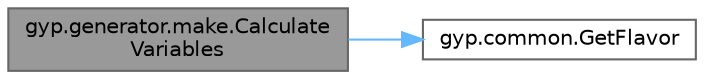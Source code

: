 digraph "gyp.generator.make.CalculateVariables"
{
 // LATEX_PDF_SIZE
  bgcolor="transparent";
  edge [fontname=Helvetica,fontsize=10,labelfontname=Helvetica,labelfontsize=10];
  node [fontname=Helvetica,fontsize=10,shape=box,height=0.2,width=0.4];
  rankdir="LR";
  Node1 [id="Node000001",label="gyp.generator.make.Calculate\lVariables",height=0.2,width=0.4,color="gray40", fillcolor="grey60", style="filled", fontcolor="black",tooltip=" "];
  Node1 -> Node2 [id="edge3_Node000001_Node000002",color="steelblue1",style="solid",tooltip=" "];
  Node2 [id="Node000002",label="gyp.common.GetFlavor",height=0.2,width=0.4,color="grey40", fillcolor="white", style="filled",URL="$namespacegyp_1_1common.html#aeb48ab17a03cd7c40f5ad72fac713486",tooltip=" "];
}
